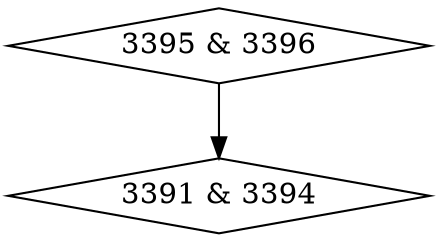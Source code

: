 digraph {
0 [label = "3391 & 3394", shape = diamond];
1 [label = "3395 & 3396", shape = diamond];
1->0;
}
